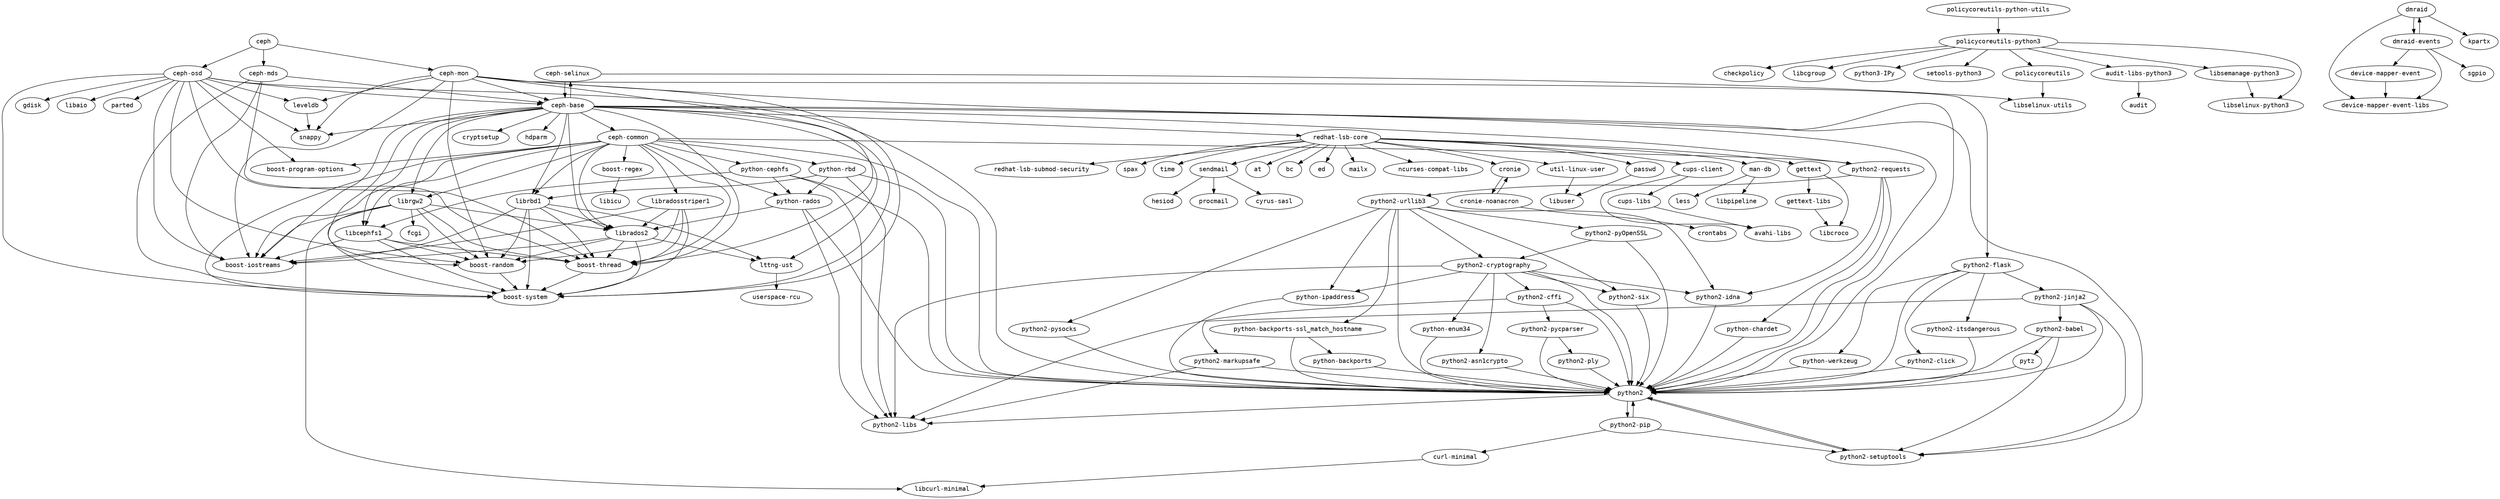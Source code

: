 strict digraph G {
node [fontname=monospace];
  "audit-libs-python3" -> "audit";
  "boost-random" -> "boost-system";
  "boost-regex" -> "libicu";
  "boost-thread" -> "boost-system";
  "ceph-base" -> "boost-iostreams";
  "ceph-base" -> "boost-random";
  "ceph-base" -> "boost-system";
  "ceph-base" -> "boost-thread";
  "ceph-base" -> "ceph-common";
  "ceph-base" -> "ceph-selinux";
  "ceph-base" -> "cryptsetup";
  "ceph-base" -> "hdparm";
  "ceph-base" -> "libcephfs1";
  "ceph-base" -> "librados2";
  "ceph-base" -> "librbd1";
  "ceph-base" -> "librgw2";
  "ceph-base" -> "lttng-ust";
  "ceph-base" -> "python2";
  "ceph-base" -> "python2-requests";
  "ceph-base" -> "python2-setuptools";
  "ceph-base" -> "redhat-lsb-core";
  "ceph-base" -> "snappy";
  "ceph" -> "ceph-mds";
  "ceph" -> "ceph-mon";
  "ceph" -> "ceph-osd";
  "ceph-common" -> "boost-iostreams";
  "ceph-common" -> "boost-program-options";
  "ceph-common" -> "boost-regex";
  "ceph-common" -> "boost-system";
  "ceph-common" -> "boost-thread";
  "ceph-common" -> "libcephfs1";
  "ceph-common" -> "librados2";
  "ceph-common" -> "libradosstriper1";
  "ceph-common" -> "librbd1";
  "ceph-common" -> "librgw2";
  "ceph-common" -> "python2";
  "ceph-common" -> "python2-requests";
  "ceph-common" -> "python-cephfs";
  "ceph-common" -> "python-rados";
  "ceph-common" -> "python-rbd";
  "ceph-mds" -> "boost-iostreams";
  "ceph-mds" -> "boost-system";
  "ceph-mds" -> "boost-thread";
  "ceph-mds" -> "ceph-base";
  "ceph-mon" -> "boost-iostreams";
  "ceph-mon" -> "boost-random";
  "ceph-mon" -> "boost-system";
  "ceph-mon" -> "boost-thread";
  "ceph-mon" -> "ceph-base";
  "ceph-mon" -> "leveldb";
  "ceph-mon" -> "python2";
  "ceph-mon" -> "python2-flask";
  "ceph-mon" -> "snappy";
  "ceph-osd" -> "boost-iostreams";
  "ceph-osd" -> "boost-program-options";
  "ceph-osd" -> "boost-random";
  "ceph-osd" -> "boost-system";
  "ceph-osd" -> "boost-thread";
  "ceph-osd" -> "ceph-base";
  "ceph-osd" -> "gdisk";
  "ceph-osd" -> "leveldb";
  "ceph-osd" -> "libaio";
  "ceph-osd" -> "parted";
  "ceph-osd" -> "python2";
  "ceph-osd" -> "snappy";
  "ceph-selinux" -> "ceph-base";
  "ceph-selinux" -> "libselinux-utils";
  "cronie" -> "cronie-noanacron";
  "cronie-noanacron" -> "cronie";
  "cronie-noanacron" -> "crontabs";
  "cups-client" -> "avahi-libs";
  "cups-client" -> "cups-libs";
  "cups-libs" -> "avahi-libs";
  "curl-minimal" -> "libcurl-minimal";
  "device-mapper-event" -> "device-mapper-event-libs";
  "dmraid" -> "device-mapper-event-libs";
  "dmraid" -> "dmraid-events";
  "dmraid-events" -> "device-mapper-event";
  "dmraid-events" -> "device-mapper-event-libs";
  "dmraid-events" -> "dmraid";
  "dmraid-events" -> "sgpio";
  "dmraid" -> "kpartx";
  "gettext" -> "gettext-libs";
  "gettext" -> "libcroco";
  "gettext-libs" -> "libcroco";
  "leveldb" -> "snappy";
  "libcephfs1" -> "boost-iostreams";
  "libcephfs1" -> "boost-random";
  "libcephfs1" -> "boost-system";
  "libcephfs1" -> "boost-thread";
  "librados2" -> "boost-iostreams";
  "librados2" -> "boost-random";
  "librados2" -> "boost-system";
  "librados2" -> "boost-thread";
  "librados2" -> "lttng-ust";
  "libradosstriper1" -> "boost-iostreams";
  "libradosstriper1" -> "boost-random";
  "libradosstriper1" -> "boost-system";
  "libradosstriper1" -> "boost-thread";
  "libradosstriper1" -> "librados2";
  "librbd1" -> "boost-iostreams";
  "librbd1" -> "boost-random";
  "librbd1" -> "boost-system";
  "librbd1" -> "boost-thread";
  "librbd1" -> "librados2";
  "librbd1" -> "lttng-ust";
  "librgw2" -> "boost-iostreams";
  "librgw2" -> "boost-random";
  "librgw2" -> "boost-system";
  "librgw2" -> "boost-thread";
  "librgw2" -> "fcgi";
  "librgw2" -> "libcurl-minimal";
  "librgw2" -> "librados2";
  "libsemanage-python3" -> "libselinux-python3";
  "lttng-ust" -> "userspace-rcu";
  "man-db" -> "less";
  "man-db" -> "libpipeline";
  "passwd" -> "libuser";
  "policycoreutils" -> "libselinux-utils";
  "policycoreutils-python3" -> "audit-libs-python3";
  "policycoreutils-python3" -> "checkpolicy";
  "policycoreutils-python3" -> "libcgroup";
  "policycoreutils-python3" -> "libselinux-python3";
  "policycoreutils-python3" -> "libsemanage-python3";
  "policycoreutils-python3" -> "policycoreutils";
  "policycoreutils-python3" -> "python3-IPy";
  "policycoreutils-python3" -> "setools-python3";
  "policycoreutils-python-utils" -> "policycoreutils-python3";
  "python2-asn1crypto" -> "python2";
  "python2-babel" -> "python2";
  "python2-babel" -> "python2-setuptools";
  "python2-babel" -> "pytz";
  "python2-cffi" -> "python2";
  "python2-cffi" -> "python2-libs";
  "python2-cffi" -> "python2-pycparser";
  "python2-click" -> "python2";
  "python2-cryptography" -> "python2";
  "python2-cryptography" -> "python2-asn1crypto";
  "python2-cryptography" -> "python2-cffi";
  "python2-cryptography" -> "python2-idna";
  "python2-cryptography" -> "python2-libs";
  "python2-cryptography" -> "python2-six";
  "python2-cryptography" -> "python-enum34";
  "python2-cryptography" -> "python-ipaddress";
  "python2-flask" -> "python2";
  "python2-flask" -> "python2-click";
  "python2-flask" -> "python2-itsdangerous";
  "python2-flask" -> "python2-jinja2";
  "python2-flask" -> "python-werkzeug";
  "python2-idna" -> "python2";
  "python2-itsdangerous" -> "python2";
  "python2-jinja2" -> "python2";
  "python2-jinja2" -> "python2-babel";
  "python2-jinja2" -> "python2-markupsafe";
  "python2-jinja2" -> "python2-setuptools";
  "python2-markupsafe" -> "python2";
  "python2-markupsafe" -> "python2-libs";
  "python2-pip" -> "curl-minimal";
  "python2-pip" -> "python2";
  "python2-pip" -> "python2-setuptools";
  "python2-ply" -> "python2";
  "python2-pycparser" -> "python2";
  "python2-pycparser" -> "python2-ply";
  "python2-pyOpenSSL" -> "python2";
  "python2-pyOpenSSL" -> "python2-cryptography";
  "python2-pysocks" -> "python2";
  "python2" -> "python2-libs";
  "python2" -> "python2-pip";
  "python2" -> "python2-setuptools";
  "python2-requests" -> "python2";
  "python2-requests" -> "python2-idna";
  "python2-requests" -> "python2-urllib3";
  "python2-requests" -> "python-chardet";
  "python2-setuptools" -> "python2";
  "python2-six" -> "python2";
  "python2-urllib3" -> "python2";
  "python2-urllib3" -> "python2-cryptography";
  "python2-urllib3" -> "python2-idna";
  "python2-urllib3" -> "python2-pyOpenSSL";
  "python2-urllib3" -> "python2-pysocks";
  "python2-urllib3" -> "python2-six";
  "python2-urllib3" -> "python-backports-ssl_match_hostname";
  "python2-urllib3" -> "python-ipaddress";
  "python-backports" -> "python2";
  "python-backports-ssl_match_hostname" -> "python2";
  "python-backports-ssl_match_hostname" -> "python-backports";
  "python-cephfs" -> "libcephfs1";
  "python-cephfs" -> "python2";
  "python-cephfs" -> "python2-libs";
  "python-cephfs" -> "python-rados";
  "python-chardet" -> "python2";
  "python-enum34" -> "python2";
  "python-ipaddress" -> "python2";
  "python-rados" -> "librados2";
  "python-rados" -> "python2";
  "python-rados" -> "python2-libs";
  "python-rbd" -> "librbd1";
  "python-rbd" -> "python2";
  "python-rbd" -> "python2-libs";
  "python-rbd" -> "python-rados";
  "python-werkzeug" -> "python2";
  "pytz" -> "python2";
  "redhat-lsb-core" -> "at";
  "redhat-lsb-core" -> "bc";
  "redhat-lsb-core" -> "cronie";
  "redhat-lsb-core" -> "cups-client";
  "redhat-lsb-core" -> "ed";
  "redhat-lsb-core" -> "gettext";
  "redhat-lsb-core" -> "mailx";
  "redhat-lsb-core" -> "man-db";
  "redhat-lsb-core" -> "ncurses-compat-libs";
  "redhat-lsb-core" -> "passwd";
  "redhat-lsb-core" -> "redhat-lsb-submod-security";
  "redhat-lsb-core" -> "sendmail";
  "redhat-lsb-core" -> "spax";
  "redhat-lsb-core" -> "time";
  "redhat-lsb-core" -> "util-linux-user";
  "sendmail" -> "cyrus-sasl";
  "sendmail" -> "hesiod";
  "sendmail" -> "procmail";
  "util-linux-user" -> "libuser";
}
